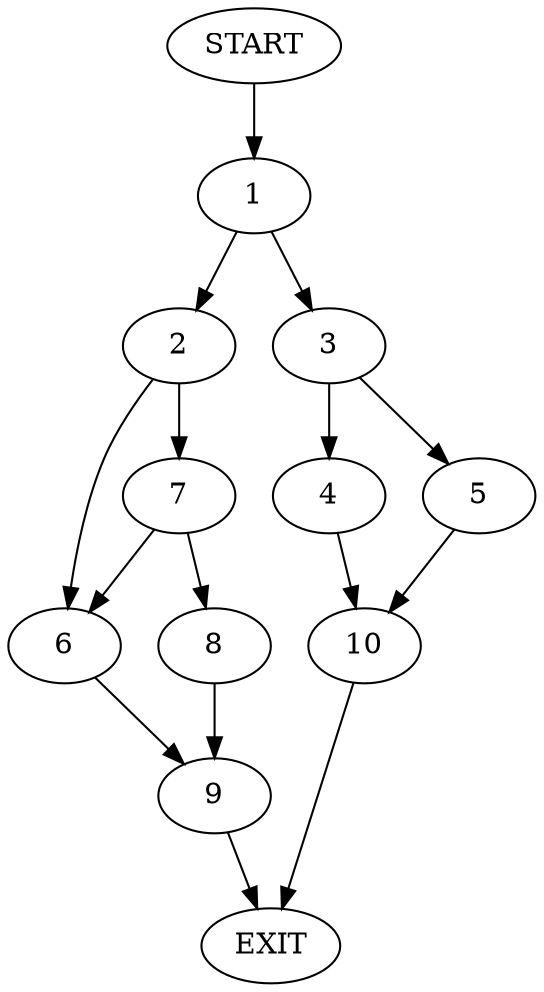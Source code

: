 digraph {
0 [label="START"]
11 [label="EXIT"]
0 -> 1
1 -> 2
1 -> 3
3 -> 4
3 -> 5
2 -> 6
2 -> 7
7 -> 8
7 -> 6
6 -> 9
8 -> 9
9 -> 11
5 -> 10
4 -> 10
10 -> 11
}
